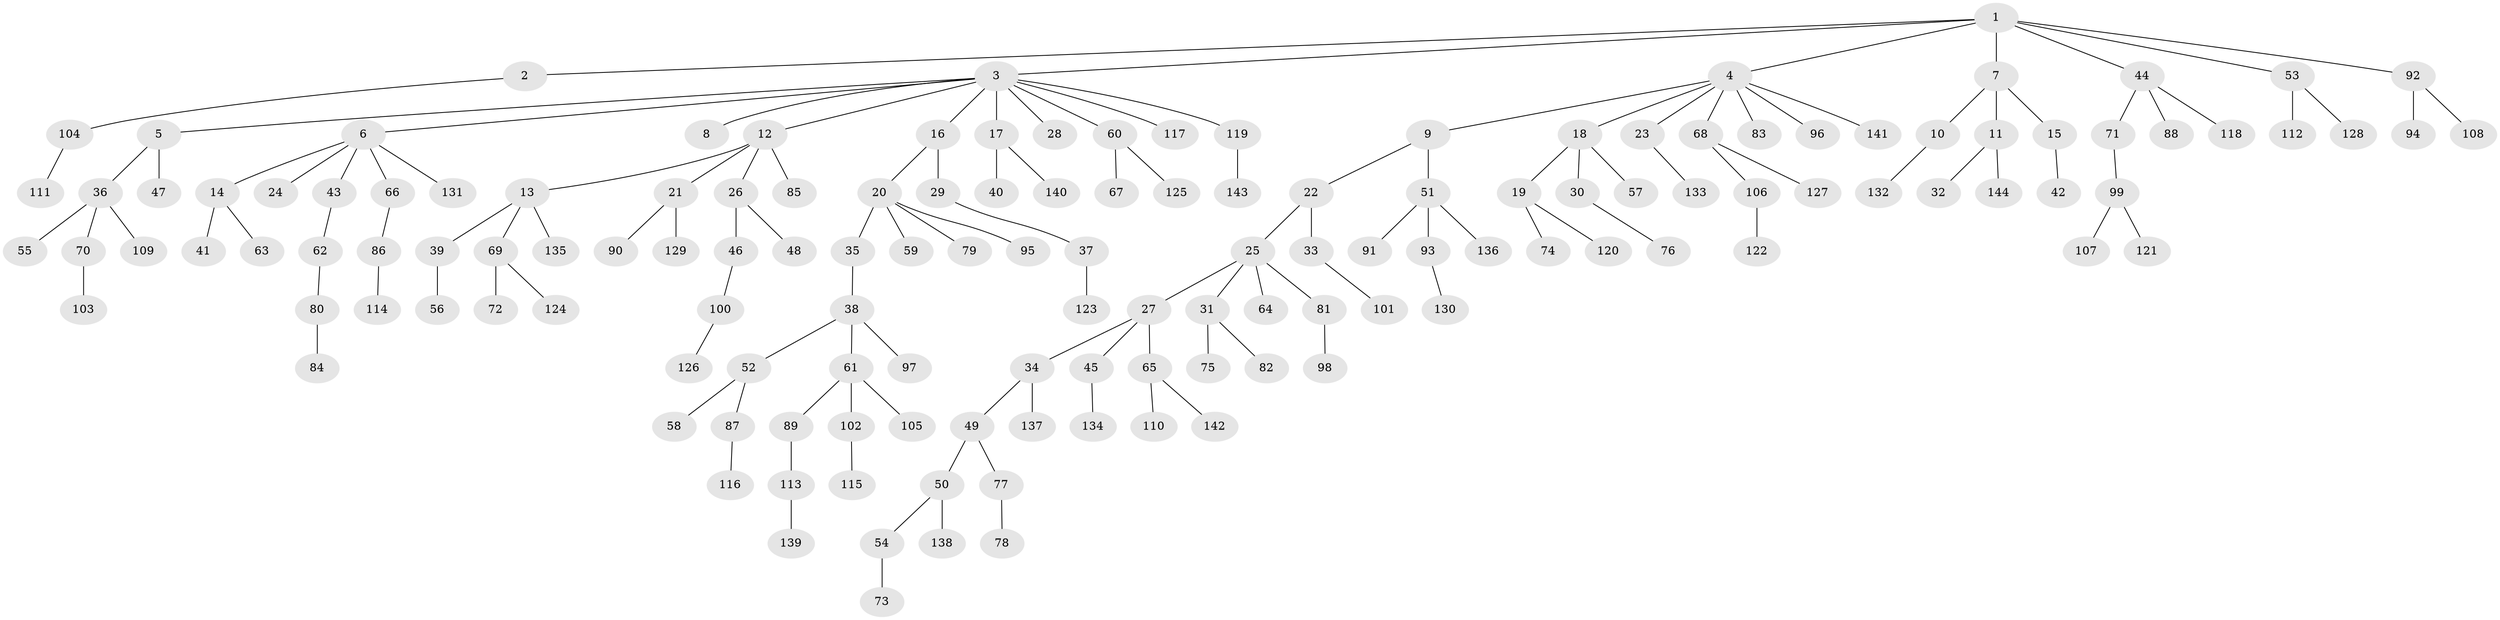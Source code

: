 // Generated by graph-tools (version 1.1) at 2025/11/02/27/25 16:11:25]
// undirected, 144 vertices, 143 edges
graph export_dot {
graph [start="1"]
  node [color=gray90,style=filled];
  1;
  2;
  3;
  4;
  5;
  6;
  7;
  8;
  9;
  10;
  11;
  12;
  13;
  14;
  15;
  16;
  17;
  18;
  19;
  20;
  21;
  22;
  23;
  24;
  25;
  26;
  27;
  28;
  29;
  30;
  31;
  32;
  33;
  34;
  35;
  36;
  37;
  38;
  39;
  40;
  41;
  42;
  43;
  44;
  45;
  46;
  47;
  48;
  49;
  50;
  51;
  52;
  53;
  54;
  55;
  56;
  57;
  58;
  59;
  60;
  61;
  62;
  63;
  64;
  65;
  66;
  67;
  68;
  69;
  70;
  71;
  72;
  73;
  74;
  75;
  76;
  77;
  78;
  79;
  80;
  81;
  82;
  83;
  84;
  85;
  86;
  87;
  88;
  89;
  90;
  91;
  92;
  93;
  94;
  95;
  96;
  97;
  98;
  99;
  100;
  101;
  102;
  103;
  104;
  105;
  106;
  107;
  108;
  109;
  110;
  111;
  112;
  113;
  114;
  115;
  116;
  117;
  118;
  119;
  120;
  121;
  122;
  123;
  124;
  125;
  126;
  127;
  128;
  129;
  130;
  131;
  132;
  133;
  134;
  135;
  136;
  137;
  138;
  139;
  140;
  141;
  142;
  143;
  144;
  1 -- 2;
  1 -- 3;
  1 -- 4;
  1 -- 7;
  1 -- 44;
  1 -- 53;
  1 -- 92;
  2 -- 104;
  3 -- 5;
  3 -- 6;
  3 -- 8;
  3 -- 12;
  3 -- 16;
  3 -- 17;
  3 -- 28;
  3 -- 60;
  3 -- 117;
  3 -- 119;
  4 -- 9;
  4 -- 18;
  4 -- 23;
  4 -- 68;
  4 -- 83;
  4 -- 96;
  4 -- 141;
  5 -- 36;
  5 -- 47;
  6 -- 14;
  6 -- 24;
  6 -- 43;
  6 -- 66;
  6 -- 131;
  7 -- 10;
  7 -- 11;
  7 -- 15;
  9 -- 22;
  9 -- 51;
  10 -- 132;
  11 -- 32;
  11 -- 144;
  12 -- 13;
  12 -- 21;
  12 -- 26;
  12 -- 85;
  13 -- 39;
  13 -- 69;
  13 -- 135;
  14 -- 41;
  14 -- 63;
  15 -- 42;
  16 -- 20;
  16 -- 29;
  17 -- 40;
  17 -- 140;
  18 -- 19;
  18 -- 30;
  18 -- 57;
  19 -- 74;
  19 -- 120;
  20 -- 35;
  20 -- 59;
  20 -- 79;
  20 -- 95;
  21 -- 90;
  21 -- 129;
  22 -- 25;
  22 -- 33;
  23 -- 133;
  25 -- 27;
  25 -- 31;
  25 -- 64;
  25 -- 81;
  26 -- 46;
  26 -- 48;
  27 -- 34;
  27 -- 45;
  27 -- 65;
  29 -- 37;
  30 -- 76;
  31 -- 75;
  31 -- 82;
  33 -- 101;
  34 -- 49;
  34 -- 137;
  35 -- 38;
  36 -- 55;
  36 -- 70;
  36 -- 109;
  37 -- 123;
  38 -- 52;
  38 -- 61;
  38 -- 97;
  39 -- 56;
  43 -- 62;
  44 -- 71;
  44 -- 88;
  44 -- 118;
  45 -- 134;
  46 -- 100;
  49 -- 50;
  49 -- 77;
  50 -- 54;
  50 -- 138;
  51 -- 91;
  51 -- 93;
  51 -- 136;
  52 -- 58;
  52 -- 87;
  53 -- 112;
  53 -- 128;
  54 -- 73;
  60 -- 67;
  60 -- 125;
  61 -- 89;
  61 -- 102;
  61 -- 105;
  62 -- 80;
  65 -- 110;
  65 -- 142;
  66 -- 86;
  68 -- 106;
  68 -- 127;
  69 -- 72;
  69 -- 124;
  70 -- 103;
  71 -- 99;
  77 -- 78;
  80 -- 84;
  81 -- 98;
  86 -- 114;
  87 -- 116;
  89 -- 113;
  92 -- 94;
  92 -- 108;
  93 -- 130;
  99 -- 107;
  99 -- 121;
  100 -- 126;
  102 -- 115;
  104 -- 111;
  106 -- 122;
  113 -- 139;
  119 -- 143;
}
